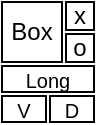<mxfile version="21.4.0" type="github">
  <diagram name="Página-1" id="O0JQ7VXNjnkR79YHMAS4">
    <mxGraphModel dx="275" dy="171" grid="0" gridSize="10" guides="1" tooltips="1" connect="1" arrows="1" fold="1" page="1" pageScale="1" pageWidth="827" pageHeight="1169" math="0" shadow="0">
      <root>
        <mxCell id="0" />
        <mxCell id="1" parent="0" />
        <mxCell id="oANWX3i-cp_g4RtZrLyD-1" value="Box" style="rounded=0;whiteSpace=wrap;html=1;" vertex="1" parent="1">
          <mxGeometry x="160" y="80" width="30" height="30" as="geometry" />
        </mxCell>
        <mxCell id="oANWX3i-cp_g4RtZrLyD-4" value="x" style="rounded=0;whiteSpace=wrap;html=1;" vertex="1" parent="1">
          <mxGeometry x="192" y="80" width="14" height="14" as="geometry" />
        </mxCell>
        <mxCell id="oANWX3i-cp_g4RtZrLyD-6" value="Long" style="rounded=0;whiteSpace=wrap;html=1;fontSize=10;" vertex="1" parent="1">
          <mxGeometry x="160" y="112" width="46" height="13" as="geometry" />
        </mxCell>
        <mxCell id="oANWX3i-cp_g4RtZrLyD-9" value="o" style="rounded=0;whiteSpace=wrap;html=1;" vertex="1" parent="1">
          <mxGeometry x="192" y="96" width="14" height="14" as="geometry" />
        </mxCell>
        <mxCell id="oANWX3i-cp_g4RtZrLyD-12" value="V" style="rounded=0;whiteSpace=wrap;html=1;fontSize=10;" vertex="1" parent="1">
          <mxGeometry x="160" y="127" width="22" height="13" as="geometry" />
        </mxCell>
        <mxCell id="oANWX3i-cp_g4RtZrLyD-14" value="D" style="rounded=0;whiteSpace=wrap;html=1;fontSize=10;" vertex="1" parent="1">
          <mxGeometry x="184" y="127" width="22" height="13" as="geometry" />
        </mxCell>
      </root>
    </mxGraphModel>
  </diagram>
</mxfile>
